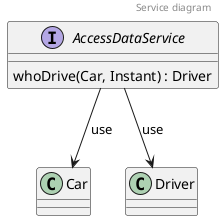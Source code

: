 @startuml

header
Service diagram
endheader

interface "AccessDataService" {
  whoDrive(Car, Instant) : Driver
}

"AccessDataService" --> "Car" : use
"AccessDataService" --> "Driver" : use

@enduml